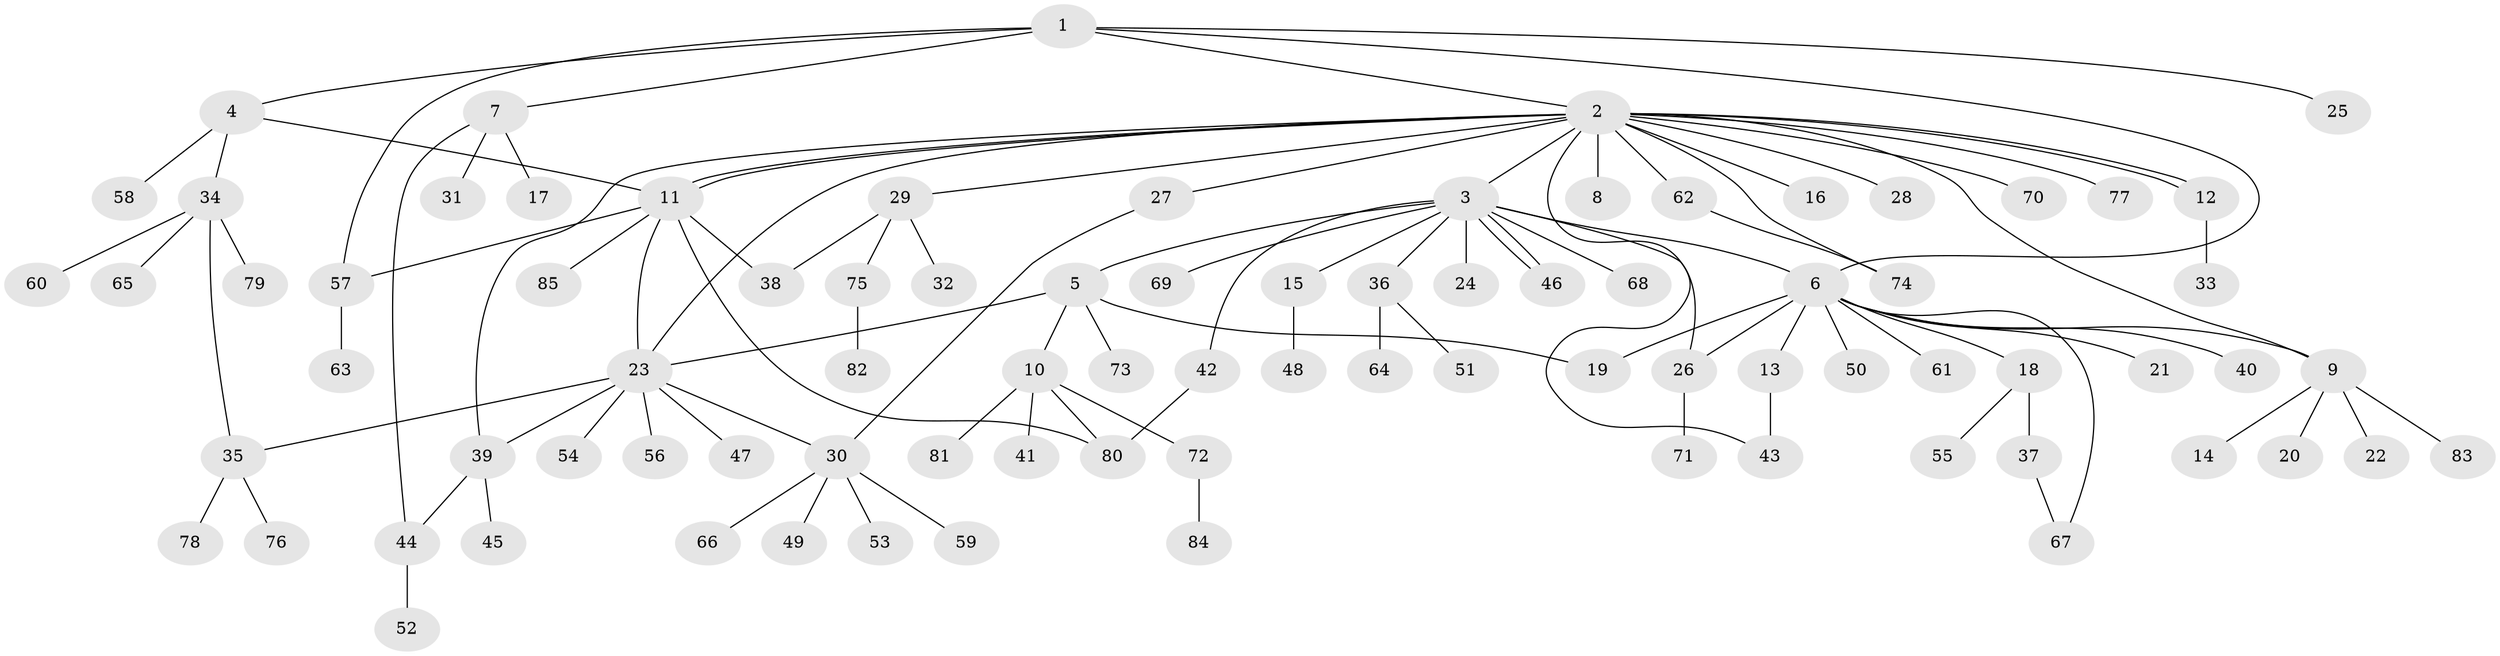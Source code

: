 // Generated by graph-tools (version 1.1) at 2025/11/02/27/25 16:11:11]
// undirected, 85 vertices, 105 edges
graph export_dot {
graph [start="1"]
  node [color=gray90,style=filled];
  1;
  2;
  3;
  4;
  5;
  6;
  7;
  8;
  9;
  10;
  11;
  12;
  13;
  14;
  15;
  16;
  17;
  18;
  19;
  20;
  21;
  22;
  23;
  24;
  25;
  26;
  27;
  28;
  29;
  30;
  31;
  32;
  33;
  34;
  35;
  36;
  37;
  38;
  39;
  40;
  41;
  42;
  43;
  44;
  45;
  46;
  47;
  48;
  49;
  50;
  51;
  52;
  53;
  54;
  55;
  56;
  57;
  58;
  59;
  60;
  61;
  62;
  63;
  64;
  65;
  66;
  67;
  68;
  69;
  70;
  71;
  72;
  73;
  74;
  75;
  76;
  77;
  78;
  79;
  80;
  81;
  82;
  83;
  84;
  85;
  1 -- 2;
  1 -- 4;
  1 -- 6;
  1 -- 7;
  1 -- 25;
  1 -- 57;
  2 -- 3;
  2 -- 8;
  2 -- 9;
  2 -- 11;
  2 -- 11;
  2 -- 12;
  2 -- 12;
  2 -- 16;
  2 -- 23;
  2 -- 27;
  2 -- 28;
  2 -- 29;
  2 -- 39;
  2 -- 43;
  2 -- 62;
  2 -- 70;
  2 -- 74;
  2 -- 77;
  3 -- 5;
  3 -- 6;
  3 -- 15;
  3 -- 24;
  3 -- 26;
  3 -- 36;
  3 -- 42;
  3 -- 46;
  3 -- 46;
  3 -- 68;
  3 -- 69;
  4 -- 11;
  4 -- 34;
  4 -- 58;
  5 -- 10;
  5 -- 19;
  5 -- 23;
  5 -- 73;
  6 -- 9;
  6 -- 13;
  6 -- 18;
  6 -- 19;
  6 -- 21;
  6 -- 26;
  6 -- 40;
  6 -- 50;
  6 -- 61;
  6 -- 67;
  7 -- 17;
  7 -- 31;
  7 -- 44;
  9 -- 14;
  9 -- 20;
  9 -- 22;
  9 -- 83;
  10 -- 41;
  10 -- 72;
  10 -- 80;
  10 -- 81;
  11 -- 23;
  11 -- 38;
  11 -- 57;
  11 -- 80;
  11 -- 85;
  12 -- 33;
  13 -- 43;
  15 -- 48;
  18 -- 37;
  18 -- 55;
  23 -- 30;
  23 -- 35;
  23 -- 39;
  23 -- 47;
  23 -- 54;
  23 -- 56;
  26 -- 71;
  27 -- 30;
  29 -- 32;
  29 -- 38;
  29 -- 75;
  30 -- 49;
  30 -- 53;
  30 -- 59;
  30 -- 66;
  34 -- 35;
  34 -- 60;
  34 -- 65;
  34 -- 79;
  35 -- 76;
  35 -- 78;
  36 -- 51;
  36 -- 64;
  37 -- 67;
  39 -- 44;
  39 -- 45;
  42 -- 80;
  44 -- 52;
  57 -- 63;
  62 -- 74;
  72 -- 84;
  75 -- 82;
}

